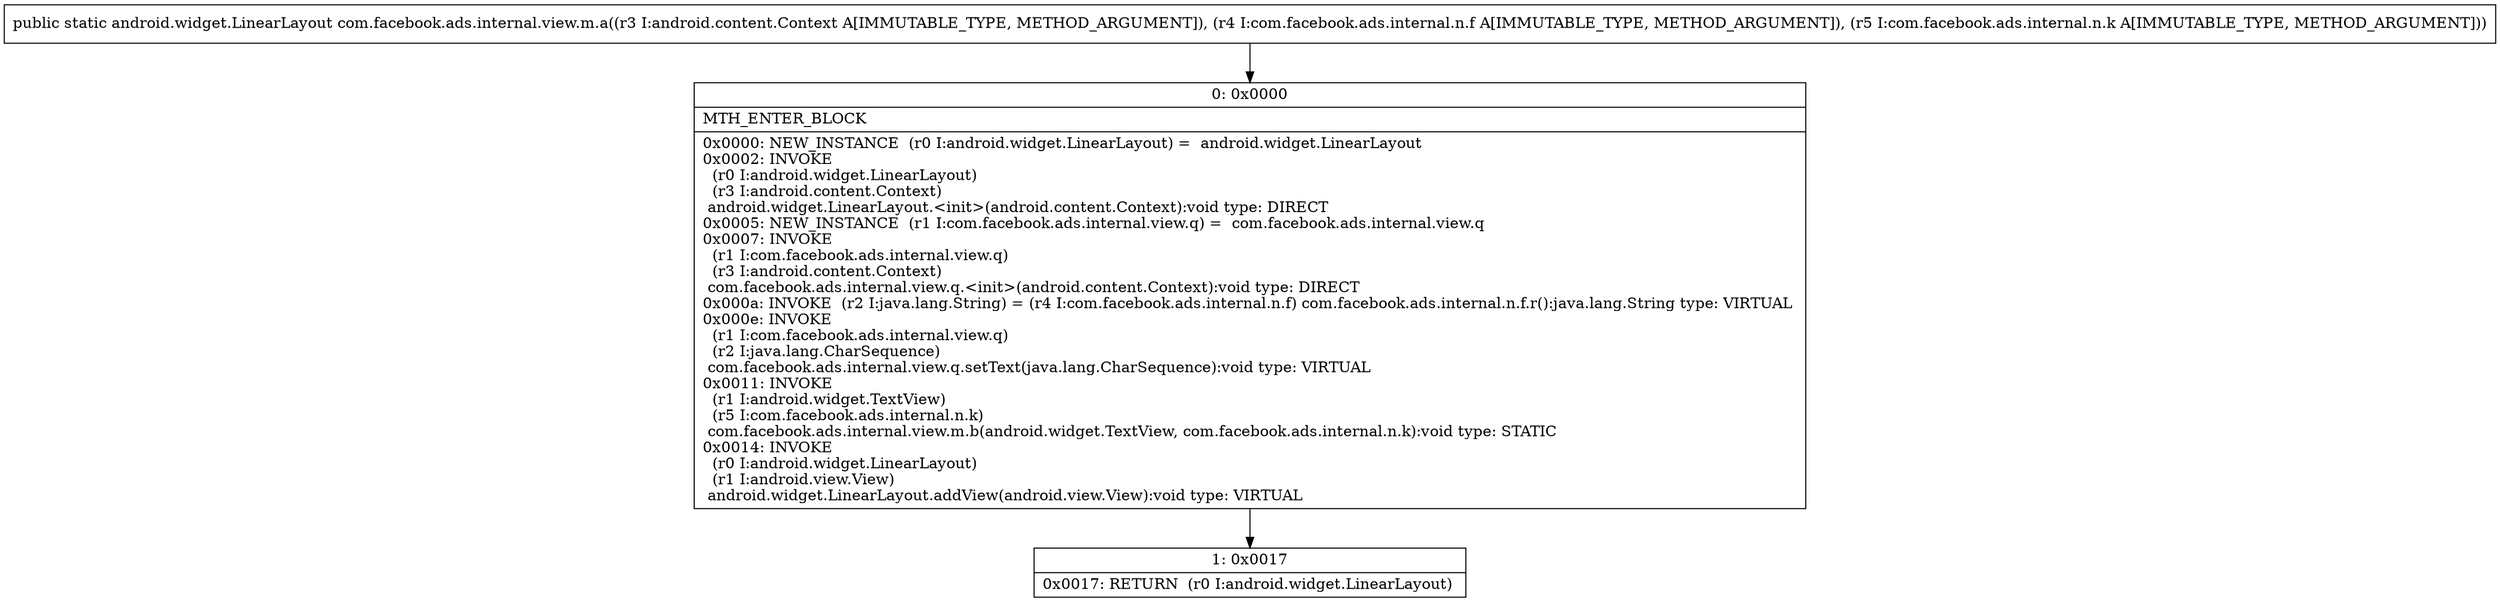 digraph "CFG forcom.facebook.ads.internal.view.m.a(Landroid\/content\/Context;Lcom\/facebook\/ads\/internal\/n\/f;Lcom\/facebook\/ads\/internal\/n\/k;)Landroid\/widget\/LinearLayout;" {
Node_0 [shape=record,label="{0\:\ 0x0000|MTH_ENTER_BLOCK\l|0x0000: NEW_INSTANCE  (r0 I:android.widget.LinearLayout) =  android.widget.LinearLayout \l0x0002: INVOKE  \l  (r0 I:android.widget.LinearLayout)\l  (r3 I:android.content.Context)\l android.widget.LinearLayout.\<init\>(android.content.Context):void type: DIRECT \l0x0005: NEW_INSTANCE  (r1 I:com.facebook.ads.internal.view.q) =  com.facebook.ads.internal.view.q \l0x0007: INVOKE  \l  (r1 I:com.facebook.ads.internal.view.q)\l  (r3 I:android.content.Context)\l com.facebook.ads.internal.view.q.\<init\>(android.content.Context):void type: DIRECT \l0x000a: INVOKE  (r2 I:java.lang.String) = (r4 I:com.facebook.ads.internal.n.f) com.facebook.ads.internal.n.f.r():java.lang.String type: VIRTUAL \l0x000e: INVOKE  \l  (r1 I:com.facebook.ads.internal.view.q)\l  (r2 I:java.lang.CharSequence)\l com.facebook.ads.internal.view.q.setText(java.lang.CharSequence):void type: VIRTUAL \l0x0011: INVOKE  \l  (r1 I:android.widget.TextView)\l  (r5 I:com.facebook.ads.internal.n.k)\l com.facebook.ads.internal.view.m.b(android.widget.TextView, com.facebook.ads.internal.n.k):void type: STATIC \l0x0014: INVOKE  \l  (r0 I:android.widget.LinearLayout)\l  (r1 I:android.view.View)\l android.widget.LinearLayout.addView(android.view.View):void type: VIRTUAL \l}"];
Node_1 [shape=record,label="{1\:\ 0x0017|0x0017: RETURN  (r0 I:android.widget.LinearLayout) \l}"];
MethodNode[shape=record,label="{public static android.widget.LinearLayout com.facebook.ads.internal.view.m.a((r3 I:android.content.Context A[IMMUTABLE_TYPE, METHOD_ARGUMENT]), (r4 I:com.facebook.ads.internal.n.f A[IMMUTABLE_TYPE, METHOD_ARGUMENT]), (r5 I:com.facebook.ads.internal.n.k A[IMMUTABLE_TYPE, METHOD_ARGUMENT])) }"];
MethodNode -> Node_0;
Node_0 -> Node_1;
}

